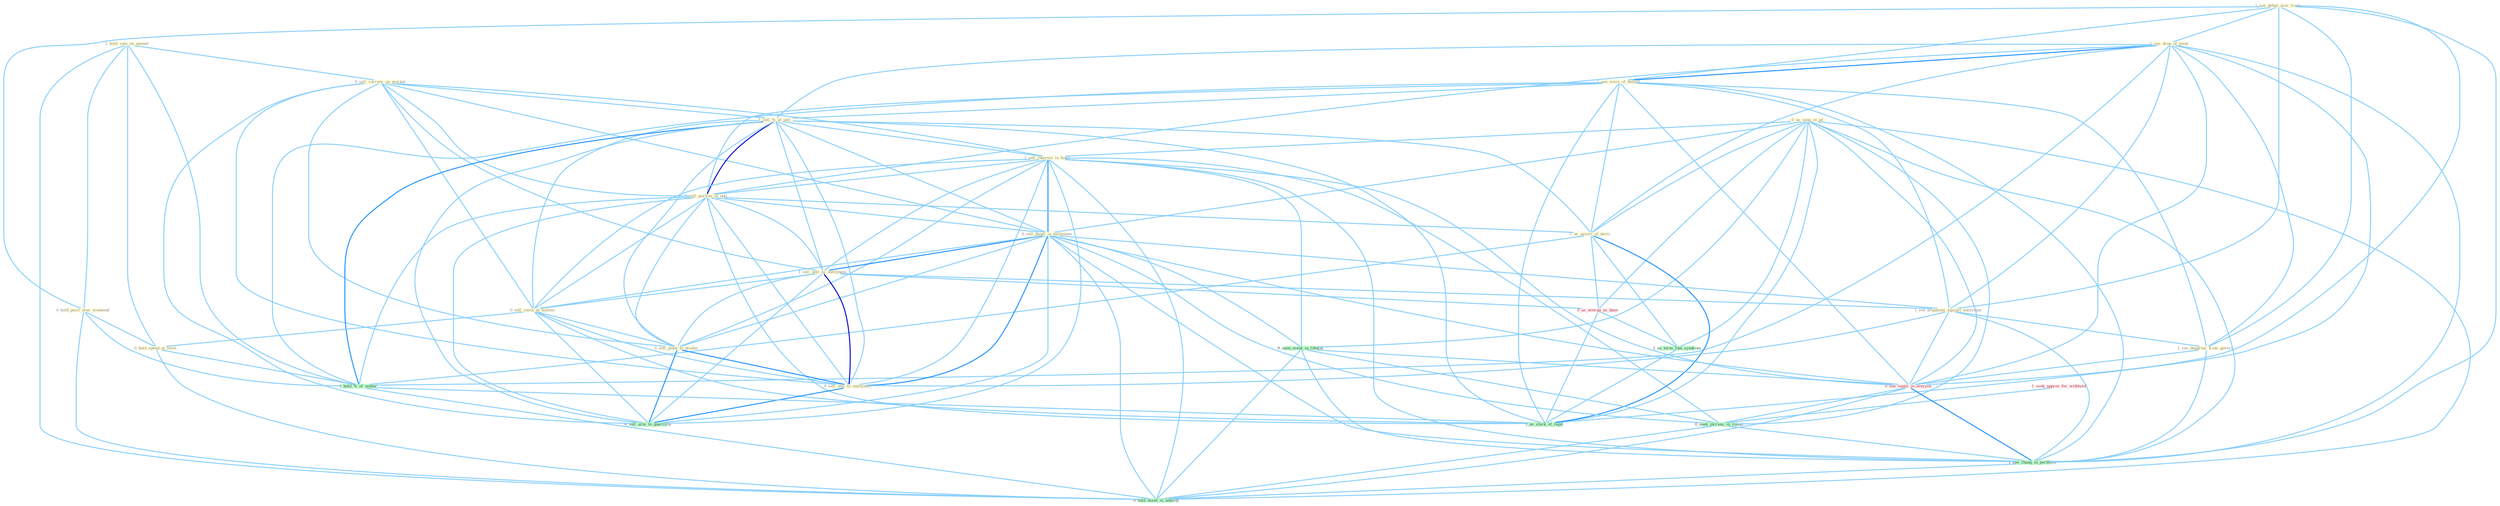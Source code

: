 Graph G{ 
    node
    [shape=polygon,style=filled,width=.5,height=.06,color="#BDFCC9",fixedsize=true,fontsize=4,
    fontcolor="#2f4f4f"];
    {node
    [color="#ffffe0", fontcolor="#8b7d6b"] "1_hold_vote_on_amend " "0_sell_currenc_on_market " "1_see_debat_over_trade " "1_see_drop_of_point " "1_see_wave_of_default " "0_us_song_in_ad " "1_sell_%_of_unit " "1_sell_interest_in_hotel " "0_hold_posit_over_weekend " "1_sell_portion_of_unit " "1_us_assort_of_devic " "0_sell_panel_in_entitynam " "1_sell_unit_as_entitynam " "1_see_argument_against_entitynam " "0_sell_stock_at_bottom " "0_sell_plant_to_produc " "0_hold_spend_at_level " "1_see_departur_from_govern " "0_sell_unit_to_entitynam "}
{node [color="#fff0f5", fontcolor="#b22222"] "0_us_averag_as_base " "1_seek_approv_for_withhold " "0_see_vaniti_in_everyon "}
edge [color="#B0E2FF"];

	"1_hold_vote_on_amend " -- "0_sell_currenc_on_market " [w="1", color="#87cefa" ];
	"1_hold_vote_on_amend " -- "0_hold_posit_over_weekend " [w="1", color="#87cefa" ];
	"1_hold_vote_on_amend " -- "0_hold_spend_at_level " [w="1", color="#87cefa" ];
	"1_hold_vote_on_amend " -- "1_hold_%_of_ventur " [w="1", color="#87cefa" ];
	"1_hold_vote_on_amend " -- "0_hold_asset_in_anticip " [w="1", color="#87cefa" ];
	"0_sell_currenc_on_market " -- "1_sell_%_of_unit " [w="1", color="#87cefa" ];
	"0_sell_currenc_on_market " -- "1_sell_interest_in_hotel " [w="1", color="#87cefa" ];
	"0_sell_currenc_on_market " -- "1_sell_portion_of_unit " [w="1", color="#87cefa" ];
	"0_sell_currenc_on_market " -- "0_sell_panel_in_entitynam " [w="1", color="#87cefa" ];
	"0_sell_currenc_on_market " -- "1_sell_unit_as_entitynam " [w="1", color="#87cefa" ];
	"0_sell_currenc_on_market " -- "0_sell_stock_at_bottom " [w="1", color="#87cefa" ];
	"0_sell_currenc_on_market " -- "0_sell_plant_to_produc " [w="1", color="#87cefa" ];
	"0_sell_currenc_on_market " -- "0_sell_unit_to_entitynam " [w="1", color="#87cefa" ];
	"0_sell_currenc_on_market " -- "0_sell_arm_to_guerrilla " [w="1", color="#87cefa" ];
	"1_see_debat_over_trade " -- "1_see_drop_of_point " [w="1", color="#87cefa" ];
	"1_see_debat_over_trade " -- "1_see_wave_of_default " [w="1", color="#87cefa" ];
	"1_see_debat_over_trade " -- "0_hold_posit_over_weekend " [w="1", color="#87cefa" ];
	"1_see_debat_over_trade " -- "1_see_argument_against_entitynam " [w="1", color="#87cefa" ];
	"1_see_debat_over_trade " -- "1_see_departur_from_govern " [w="1", color="#87cefa" ];
	"1_see_debat_over_trade " -- "0_see_vaniti_in_everyon " [w="1", color="#87cefa" ];
	"1_see_debat_over_trade " -- "1_see_chang_in_portfolio " [w="1", color="#87cefa" ];
	"1_see_drop_of_point " -- "1_see_wave_of_default " [w="2", color="#1e90ff" , len=0.8];
	"1_see_drop_of_point " -- "1_sell_%_of_unit " [w="1", color="#87cefa" ];
	"1_see_drop_of_point " -- "1_sell_portion_of_unit " [w="1", color="#87cefa" ];
	"1_see_drop_of_point " -- "1_us_assort_of_devic " [w="1", color="#87cefa" ];
	"1_see_drop_of_point " -- "1_see_argument_against_entitynam " [w="1", color="#87cefa" ];
	"1_see_drop_of_point " -- "1_see_departur_from_govern " [w="1", color="#87cefa" ];
	"1_see_drop_of_point " -- "1_hold_%_of_ventur " [w="1", color="#87cefa" ];
	"1_see_drop_of_point " -- "0_see_vaniti_in_everyon " [w="1", color="#87cefa" ];
	"1_see_drop_of_point " -- "1_us_stock_of_capit " [w="1", color="#87cefa" ];
	"1_see_drop_of_point " -- "1_see_chang_in_portfolio " [w="1", color="#87cefa" ];
	"1_see_wave_of_default " -- "1_sell_%_of_unit " [w="1", color="#87cefa" ];
	"1_see_wave_of_default " -- "1_sell_portion_of_unit " [w="1", color="#87cefa" ];
	"1_see_wave_of_default " -- "1_us_assort_of_devic " [w="1", color="#87cefa" ];
	"1_see_wave_of_default " -- "1_see_argument_against_entitynam " [w="1", color="#87cefa" ];
	"1_see_wave_of_default " -- "1_see_departur_from_govern " [w="1", color="#87cefa" ];
	"1_see_wave_of_default " -- "1_hold_%_of_ventur " [w="1", color="#87cefa" ];
	"1_see_wave_of_default " -- "0_see_vaniti_in_everyon " [w="1", color="#87cefa" ];
	"1_see_wave_of_default " -- "1_us_stock_of_capit " [w="1", color="#87cefa" ];
	"1_see_wave_of_default " -- "1_see_chang_in_portfolio " [w="1", color="#87cefa" ];
	"0_us_song_in_ad " -- "1_sell_interest_in_hotel " [w="1", color="#87cefa" ];
	"0_us_song_in_ad " -- "1_us_assort_of_devic " [w="1", color="#87cefa" ];
	"0_us_song_in_ad " -- "0_sell_panel_in_entitynam " [w="1", color="#87cefa" ];
	"0_us_song_in_ad " -- "0_seen_event_in_lifetim " [w="1", color="#87cefa" ];
	"0_us_song_in_ad " -- "0_us_averag_as_base " [w="1", color="#87cefa" ];
	"0_us_song_in_ad " -- "1_us_term_like_syndrom " [w="1", color="#87cefa" ];
	"0_us_song_in_ad " -- "0_see_vaniti_in_everyon " [w="1", color="#87cefa" ];
	"0_us_song_in_ad " -- "0_seek_increas_in_round " [w="1", color="#87cefa" ];
	"0_us_song_in_ad " -- "1_us_stock_of_capit " [w="1", color="#87cefa" ];
	"0_us_song_in_ad " -- "1_see_chang_in_portfolio " [w="1", color="#87cefa" ];
	"0_us_song_in_ad " -- "0_hold_asset_in_anticip " [w="1", color="#87cefa" ];
	"1_sell_%_of_unit " -- "1_sell_interest_in_hotel " [w="1", color="#87cefa" ];
	"1_sell_%_of_unit " -- "1_sell_portion_of_unit " [w="3", color="#0000cd" , len=0.6];
	"1_sell_%_of_unit " -- "1_us_assort_of_devic " [w="1", color="#87cefa" ];
	"1_sell_%_of_unit " -- "0_sell_panel_in_entitynam " [w="1", color="#87cefa" ];
	"1_sell_%_of_unit " -- "1_sell_unit_as_entitynam " [w="1", color="#87cefa" ];
	"1_sell_%_of_unit " -- "0_sell_stock_at_bottom " [w="1", color="#87cefa" ];
	"1_sell_%_of_unit " -- "0_sell_plant_to_produc " [w="1", color="#87cefa" ];
	"1_sell_%_of_unit " -- "0_sell_unit_to_entitynam " [w="1", color="#87cefa" ];
	"1_sell_%_of_unit " -- "1_hold_%_of_ventur " [w="2", color="#1e90ff" , len=0.8];
	"1_sell_%_of_unit " -- "0_sell_arm_to_guerrilla " [w="1", color="#87cefa" ];
	"1_sell_%_of_unit " -- "1_us_stock_of_capit " [w="1", color="#87cefa" ];
	"1_sell_interest_in_hotel " -- "1_sell_portion_of_unit " [w="1", color="#87cefa" ];
	"1_sell_interest_in_hotel " -- "0_sell_panel_in_entitynam " [w="2", color="#1e90ff" , len=0.8];
	"1_sell_interest_in_hotel " -- "1_sell_unit_as_entitynam " [w="1", color="#87cefa" ];
	"1_sell_interest_in_hotel " -- "0_sell_stock_at_bottom " [w="1", color="#87cefa" ];
	"1_sell_interest_in_hotel " -- "0_sell_plant_to_produc " [w="1", color="#87cefa" ];
	"1_sell_interest_in_hotel " -- "0_sell_unit_to_entitynam " [w="1", color="#87cefa" ];
	"1_sell_interest_in_hotel " -- "0_seen_event_in_lifetim " [w="1", color="#87cefa" ];
	"1_sell_interest_in_hotel " -- "0_see_vaniti_in_everyon " [w="1", color="#87cefa" ];
	"1_sell_interest_in_hotel " -- "0_sell_arm_to_guerrilla " [w="1", color="#87cefa" ];
	"1_sell_interest_in_hotel " -- "0_seek_increas_in_round " [w="1", color="#87cefa" ];
	"1_sell_interest_in_hotel " -- "1_see_chang_in_portfolio " [w="1", color="#87cefa" ];
	"1_sell_interest_in_hotel " -- "0_hold_asset_in_anticip " [w="1", color="#87cefa" ];
	"0_hold_posit_over_weekend " -- "0_hold_spend_at_level " [w="1", color="#87cefa" ];
	"0_hold_posit_over_weekend " -- "1_hold_%_of_ventur " [w="1", color="#87cefa" ];
	"0_hold_posit_over_weekend " -- "0_hold_asset_in_anticip " [w="1", color="#87cefa" ];
	"1_sell_portion_of_unit " -- "1_us_assort_of_devic " [w="1", color="#87cefa" ];
	"1_sell_portion_of_unit " -- "0_sell_panel_in_entitynam " [w="1", color="#87cefa" ];
	"1_sell_portion_of_unit " -- "1_sell_unit_as_entitynam " [w="1", color="#87cefa" ];
	"1_sell_portion_of_unit " -- "0_sell_stock_at_bottom " [w="1", color="#87cefa" ];
	"1_sell_portion_of_unit " -- "0_sell_plant_to_produc " [w="1", color="#87cefa" ];
	"1_sell_portion_of_unit " -- "0_sell_unit_to_entitynam " [w="1", color="#87cefa" ];
	"1_sell_portion_of_unit " -- "1_hold_%_of_ventur " [w="1", color="#87cefa" ];
	"1_sell_portion_of_unit " -- "0_sell_arm_to_guerrilla " [w="1", color="#87cefa" ];
	"1_sell_portion_of_unit " -- "1_us_stock_of_capit " [w="1", color="#87cefa" ];
	"1_us_assort_of_devic " -- "0_us_averag_as_base " [w="1", color="#87cefa" ];
	"1_us_assort_of_devic " -- "1_us_term_like_syndrom " [w="1", color="#87cefa" ];
	"1_us_assort_of_devic " -- "1_hold_%_of_ventur " [w="1", color="#87cefa" ];
	"1_us_assort_of_devic " -- "1_us_stock_of_capit " [w="2", color="#1e90ff" , len=0.8];
	"0_sell_panel_in_entitynam " -- "1_sell_unit_as_entitynam " [w="2", color="#1e90ff" , len=0.8];
	"0_sell_panel_in_entitynam " -- "1_see_argument_against_entitynam " [w="1", color="#87cefa" ];
	"0_sell_panel_in_entitynam " -- "0_sell_stock_at_bottom " [w="1", color="#87cefa" ];
	"0_sell_panel_in_entitynam " -- "0_sell_plant_to_produc " [w="1", color="#87cefa" ];
	"0_sell_panel_in_entitynam " -- "0_sell_unit_to_entitynam " [w="2", color="#1e90ff" , len=0.8];
	"0_sell_panel_in_entitynam " -- "0_seen_event_in_lifetim " [w="1", color="#87cefa" ];
	"0_sell_panel_in_entitynam " -- "0_see_vaniti_in_everyon " [w="1", color="#87cefa" ];
	"0_sell_panel_in_entitynam " -- "0_sell_arm_to_guerrilla " [w="1", color="#87cefa" ];
	"0_sell_panel_in_entitynam " -- "0_seek_increas_in_round " [w="1", color="#87cefa" ];
	"0_sell_panel_in_entitynam " -- "1_see_chang_in_portfolio " [w="1", color="#87cefa" ];
	"0_sell_panel_in_entitynam " -- "0_hold_asset_in_anticip " [w="1", color="#87cefa" ];
	"1_sell_unit_as_entitynam " -- "1_see_argument_against_entitynam " [w="1", color="#87cefa" ];
	"1_sell_unit_as_entitynam " -- "0_sell_stock_at_bottom " [w="1", color="#87cefa" ];
	"1_sell_unit_as_entitynam " -- "0_sell_plant_to_produc " [w="1", color="#87cefa" ];
	"1_sell_unit_as_entitynam " -- "0_sell_unit_to_entitynam " [w="3", color="#0000cd" , len=0.6];
	"1_sell_unit_as_entitynam " -- "0_us_averag_as_base " [w="1", color="#87cefa" ];
	"1_sell_unit_as_entitynam " -- "0_sell_arm_to_guerrilla " [w="1", color="#87cefa" ];
	"1_see_argument_against_entitynam " -- "1_see_departur_from_govern " [w="1", color="#87cefa" ];
	"1_see_argument_against_entitynam " -- "0_sell_unit_to_entitynam " [w="1", color="#87cefa" ];
	"1_see_argument_against_entitynam " -- "0_see_vaniti_in_everyon " [w="1", color="#87cefa" ];
	"1_see_argument_against_entitynam " -- "1_see_chang_in_portfolio " [w="1", color="#87cefa" ];
	"0_sell_stock_at_bottom " -- "0_sell_plant_to_produc " [w="1", color="#87cefa" ];
	"0_sell_stock_at_bottom " -- "0_hold_spend_at_level " [w="1", color="#87cefa" ];
	"0_sell_stock_at_bottom " -- "0_sell_unit_to_entitynam " [w="1", color="#87cefa" ];
	"0_sell_stock_at_bottom " -- "0_sell_arm_to_guerrilla " [w="1", color="#87cefa" ];
	"0_sell_stock_at_bottom " -- "1_us_stock_of_capit " [w="1", color="#87cefa" ];
	"0_sell_plant_to_produc " -- "0_sell_unit_to_entitynam " [w="2", color="#1e90ff" , len=0.8];
	"0_sell_plant_to_produc " -- "0_sell_arm_to_guerrilla " [w="2", color="#1e90ff" , len=0.8];
	"0_hold_spend_at_level " -- "1_hold_%_of_ventur " [w="1", color="#87cefa" ];
	"0_hold_spend_at_level " -- "0_hold_asset_in_anticip " [w="1", color="#87cefa" ];
	"1_see_departur_from_govern " -- "0_see_vaniti_in_everyon " [w="1", color="#87cefa" ];
	"1_see_departur_from_govern " -- "1_see_chang_in_portfolio " [w="1", color="#87cefa" ];
	"0_sell_unit_to_entitynam " -- "0_sell_arm_to_guerrilla " [w="2", color="#1e90ff" , len=0.8];
	"0_seen_event_in_lifetim " -- "0_see_vaniti_in_everyon " [w="1", color="#87cefa" ];
	"0_seen_event_in_lifetim " -- "0_seek_increas_in_round " [w="1", color="#87cefa" ];
	"0_seen_event_in_lifetim " -- "1_see_chang_in_portfolio " [w="1", color="#87cefa" ];
	"0_seen_event_in_lifetim " -- "0_hold_asset_in_anticip " [w="1", color="#87cefa" ];
	"0_us_averag_as_base " -- "1_us_term_like_syndrom " [w="1", color="#87cefa" ];
	"0_us_averag_as_base " -- "1_us_stock_of_capit " [w="1", color="#87cefa" ];
	"1_us_term_like_syndrom " -- "1_us_stock_of_capit " [w="1", color="#87cefa" ];
	"1_seek_approv_for_withhold " -- "0_seek_increas_in_round " [w="1", color="#87cefa" ];
	"1_hold_%_of_ventur " -- "1_us_stock_of_capit " [w="1", color="#87cefa" ];
	"1_hold_%_of_ventur " -- "0_hold_asset_in_anticip " [w="1", color="#87cefa" ];
	"0_see_vaniti_in_everyon " -- "0_seek_increas_in_round " [w="1", color="#87cefa" ];
	"0_see_vaniti_in_everyon " -- "1_see_chang_in_portfolio " [w="2", color="#1e90ff" , len=0.8];
	"0_see_vaniti_in_everyon " -- "0_hold_asset_in_anticip " [w="1", color="#87cefa" ];
	"0_seek_increas_in_round " -- "1_see_chang_in_portfolio " [w="1", color="#87cefa" ];
	"0_seek_increas_in_round " -- "0_hold_asset_in_anticip " [w="1", color="#87cefa" ];
	"1_see_chang_in_portfolio " -- "0_hold_asset_in_anticip " [w="1", color="#87cefa" ];
}